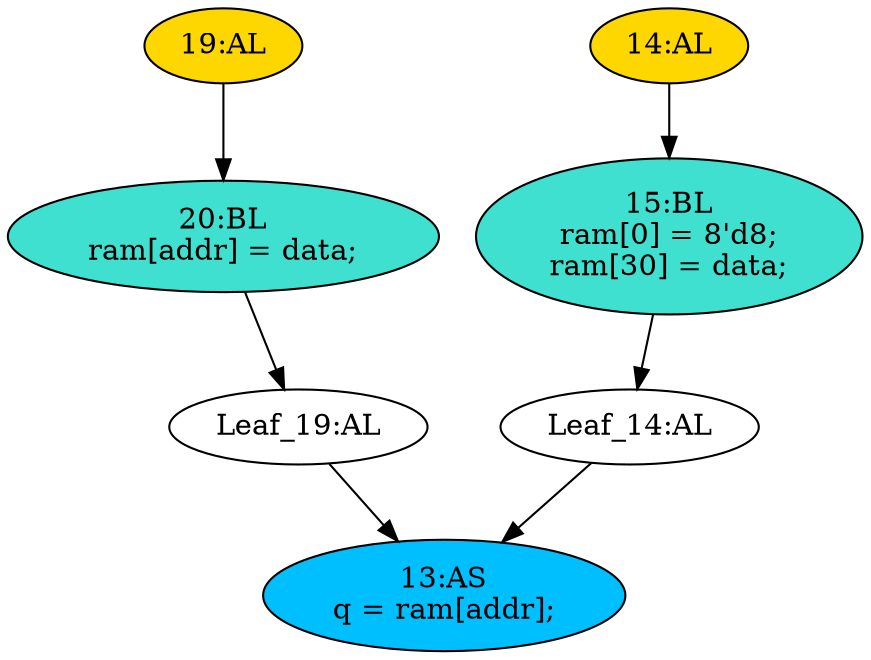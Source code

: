 strict digraph "compose( ,  )" {
	node [label="\N"];
	"Leaf_14:AL"	[def_var="['ram']",
		label="Leaf_14:AL"];
	"13:AS"	[ast="<pyverilog.vparser.ast.Assign object at 0x7f6f49123e10>",
		def_var="['q']",
		fillcolor=deepskyblue,
		label="13:AS
q = ram[addr];",
		statements="[]",
		style=filled,
		typ=Assign,
		use_var="['ram', 'addr']"];
	"Leaf_14:AL" -> "13:AS";
	"15:BL"	[ast="<pyverilog.vparser.ast.Block object at 0x7f6f49131550>",
		fillcolor=turquoise,
		label="15:BL
ram[0] = 8'd8;
ram[30] = data;",
		statements="[<pyverilog.vparser.ast.BlockingSubstitution object at 0x7f6f49131150>, <pyverilog.vparser.ast.BlockingSubstitution object at 0x7f6f4913d6d0>]",
		style=filled,
		typ=Block];
	"15:BL" -> "Leaf_14:AL"	[cond="[]",
		lineno=None];
	"20:BL"	[ast="<pyverilog.vparser.ast.Block object at 0x7f6f49126650>",
		fillcolor=turquoise,
		label="20:BL
ram[addr] = data;",
		statements="[<pyverilog.vparser.ast.BlockingSubstitution object at 0x7f6f49126450>]",
		style=filled,
		typ=Block];
	"Leaf_19:AL"	[def_var="['ram']",
		label="Leaf_19:AL"];
	"20:BL" -> "Leaf_19:AL"	[cond="[]",
		lineno=None];
	"14:AL"	[ast="<pyverilog.vparser.ast.Always object at 0x7f6f490ce290>",
		clk_sens=True,
		fillcolor=gold,
		label="14:AL",
		sens="['clk']",
		statements="[]",
		style=filled,
		typ=Always,
		use_var="['data']"];
	"14:AL" -> "15:BL"	[cond="[]",
		lineno=None];
	"19:AL"	[ast="<pyverilog.vparser.ast.Always object at 0x7f6f49126750>",
		clk_sens=False,
		fillcolor=gold,
		label="19:AL",
		sens="['we']",
		statements="[]",
		style=filled,
		typ=Always,
		use_var="['data']"];
	"19:AL" -> "20:BL"	[cond="[]",
		lineno=None];
	"Leaf_19:AL" -> "13:AS";
}
